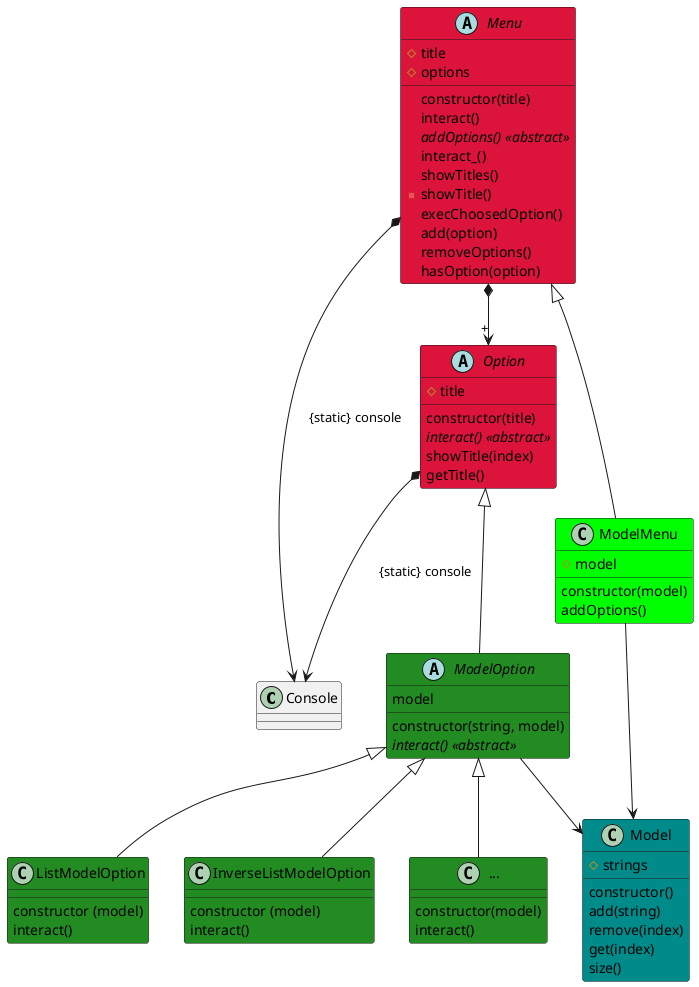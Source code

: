 @startuml

class Console

abstract class Option #crimson {
    #title
    constructor(title)
    {abstract} interact() <<abstract>>
    showTitle(index)
    getTitle()
}

Option *-down-> Console : {static} console

abstract class Menu #crimson {
    #title
    #options
    constructor(title)
    interact()
    {abstract} addOptions() <<abstract>>
    interact_()
    showTitles()
    -showTitle()
    execChoosedOption()
    add(option)
    removeOptions()
    hasOption(option)
}


Menu *-down-> "+" Option
Menu *-down-> Console : {static} console

class Model #darkCyan {
    #strings
    constructor()
    add(string)
    remove(index)
    get(index)
    size()
}

abstract class ModelOption #forestGreen {
    model
    constructor(string, model)
    {abstract} interact() <<abstract>>
}

ModelOption -down-> Model
Option <|-down- ModelOption

class ListModelOption #forestGreen {
    constructor (model)
    interact()
}

ModelOption <|-down- ListModelOption


class InverseListModelOption #forestGreen {
    constructor (model)
    interact()
}

ModelOption <|-down- InverseListModelOption

class X as "..."  #forestGreen {
    constructor(model)
    interact()
}

ModelOption <|-down- X

class ModelMenu  #Lime {
    #model
    constructor(model)
    addOptions()
}

Menu <|-down- ModelMenu
ModelMenu -down-> Model


@enduml